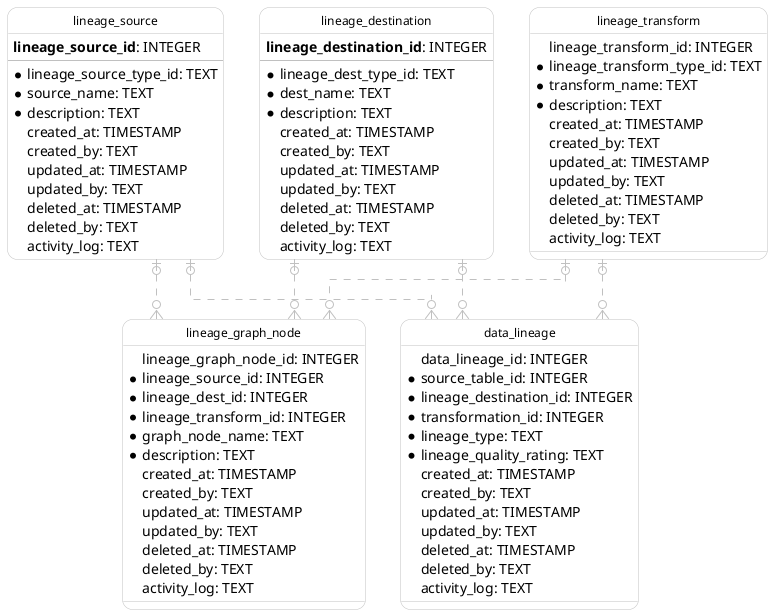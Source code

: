 @startuml IE
  hide circle
  skinparam linetype ortho
  skinparam roundcorner 20
  skinparam class {
    BackgroundColor White
    ArrowColor Silver
    BorderColor Silver
    FontColor Black
    FontSize 12
  }

  entity "lineage_source" as lineage_source {
      **lineage_source_id**: INTEGER
    --
    * lineage_source_type_id: TEXT
    * source_name: TEXT
    * description: TEXT
      created_at: TIMESTAMP
      created_by: TEXT
      updated_at: TIMESTAMP
      updated_by: TEXT
      deleted_at: TIMESTAMP
      deleted_by: TEXT
      activity_log: TEXT
  }

  entity "lineage_destination" as lineage_destination {
      **lineage_destination_id**: INTEGER
    --
    * lineage_dest_type_id: TEXT
    * dest_name: TEXT
    * description: TEXT
      created_at: TIMESTAMP
      created_by: TEXT
      updated_at: TIMESTAMP
      updated_by: TEXT
      deleted_at: TIMESTAMP
      deleted_by: TEXT
      activity_log: TEXT
  }

  entity "lineage_transform" as lineage_transform {
      lineage_transform_id: INTEGER
    * lineage_transform_type_id: TEXT
    * transform_name: TEXT
    * description: TEXT
      created_at: TIMESTAMP
      created_by: TEXT
      updated_at: TIMESTAMP
      updated_by: TEXT
      deleted_at: TIMESTAMP
      deleted_by: TEXT
      activity_log: TEXT
  }

  entity "lineage_graph_node" as lineage_graph_node {
      lineage_graph_node_id: INTEGER
    * lineage_source_id: INTEGER
    * lineage_dest_id: INTEGER
    * lineage_transform_id: INTEGER
    * graph_node_name: TEXT
    * description: TEXT
      created_at: TIMESTAMP
      created_by: TEXT
      updated_at: TIMESTAMP
      updated_by: TEXT
      deleted_at: TIMESTAMP
      deleted_by: TEXT
      activity_log: TEXT
  }

  entity "data_lineage" as data_lineage {
      data_lineage_id: INTEGER
    * source_table_id: INTEGER
    * lineage_destination_id: INTEGER
    * transformation_id: INTEGER
    * lineage_type: TEXT
    * lineage_quality_rating: TEXT
      created_at: TIMESTAMP
      created_by: TEXT
      updated_at: TIMESTAMP
      updated_by: TEXT
      deleted_at: TIMESTAMP
      deleted_by: TEXT
      activity_log: TEXT
  }

  lineage_source |o..o{ lineage_graph_node
  lineage_destination |o..o{ lineage_graph_node
  lineage_transform |o..o{ lineage_graph_node
  lineage_source |o..o{ data_lineage
  lineage_destination |o..o{ data_lineage
  lineage_transform |o..o{ data_lineage
@enduml